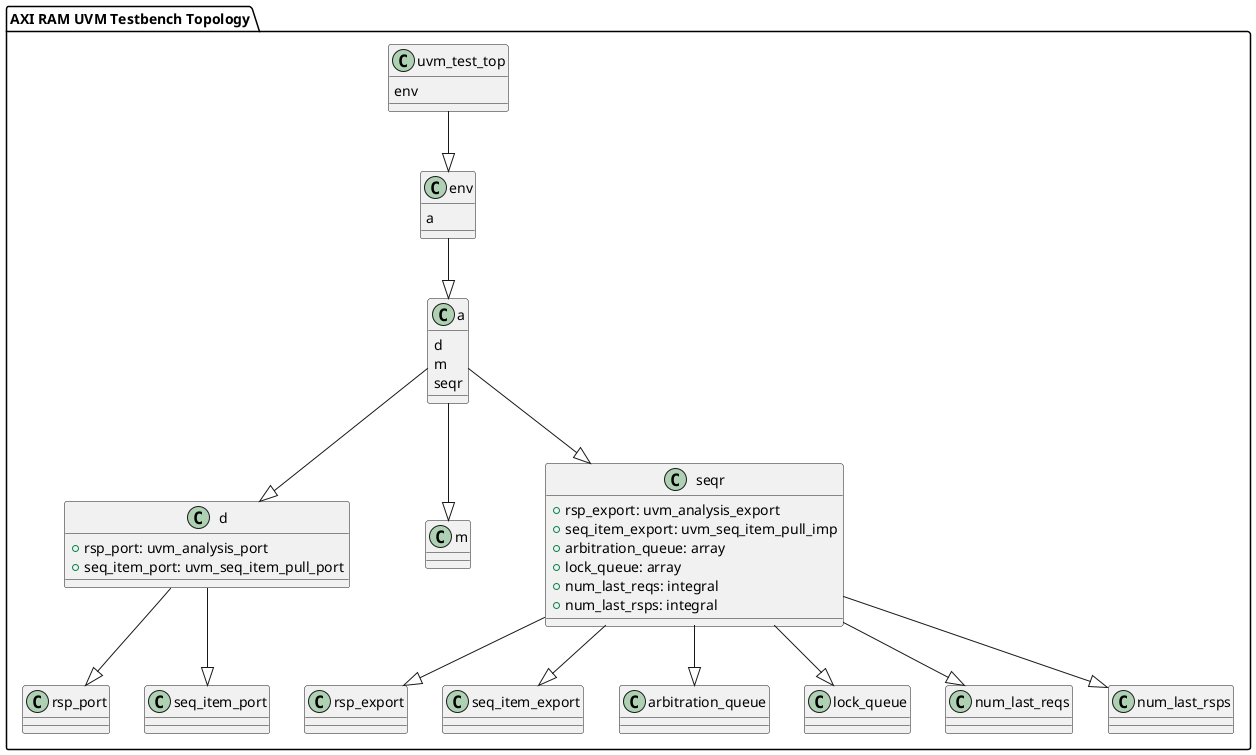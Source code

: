 @startuml
package "AXI RAM UVM Testbench Topology" {
    class uvm_test_top {
        env
    }
    class env {
        a
    }
    class a {
        d
        m
        seqr
    }
    class d {
        +rsp_port: uvm_analysis_port
        +seq_item_port: uvm_seq_item_pull_port
    }
    class m {}
    class seqr {
        +rsp_export: uvm_analysis_export
        +seq_item_export: uvm_seq_item_pull_imp
        +arbitration_queue: array
        +lock_queue: array
        +num_last_reqs: integral
        +num_last_rsps: integral
    }

    uvm_test_top --|> env
    env --|> a
    a --|> d
    a --|> m
    a --|> seqr
    d --|> rsp_port
    d --|> seq_item_port
    seqr --|> rsp_export
    seqr --|> seq_item_export
    seqr --|> arbitration_queue
    seqr --|> lock_queue
    seqr --|> num_last_reqs
    seqr --|> num_last_rsps
}
@enduml
